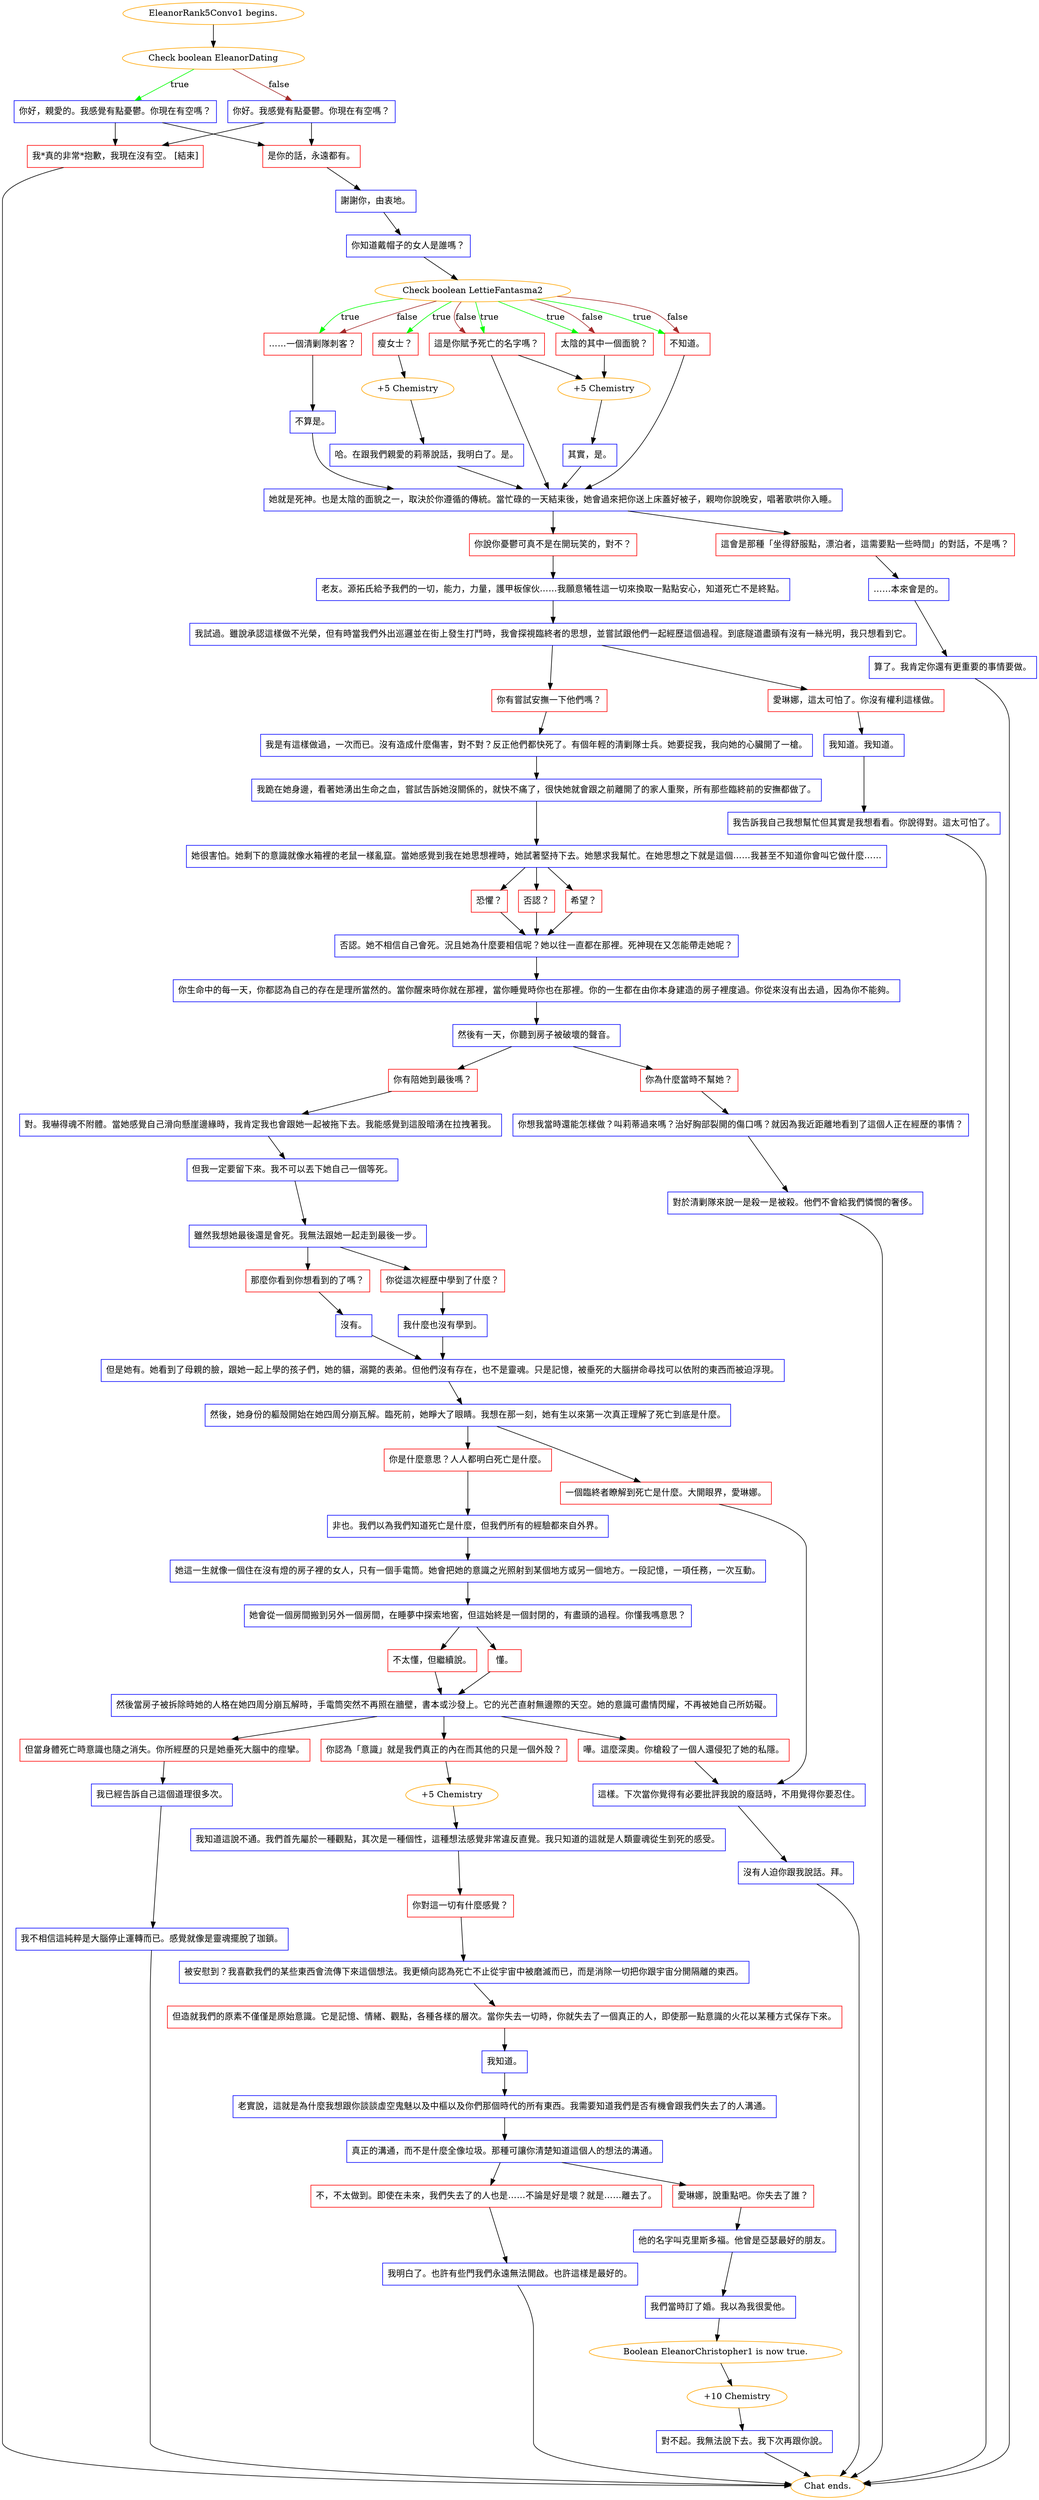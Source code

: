 digraph {
	"EleanorRank5Convo1 begins." [color=orange];
		"EleanorRank5Convo1 begins." -> j3246599705;
	j3246599705 [label="Check boolean EleanorDating",color=orange];
		j3246599705 -> j123151393 [label=true,color=green];
		j3246599705 -> j3565919530 [label=false,color=brown];
	j123151393 [label="你好，親愛的。我感覺有點憂鬱。你現在有空嗎？",shape=box,color=blue];
		j123151393 -> j2456589293;
		j123151393 -> j2161361612;
	j3565919530 [label="你好。我感覺有點憂鬱。你現在有空嗎？",shape=box,color=blue];
		j3565919530 -> j2456589293;
		j3565919530 -> j2161361612;
	j2456589293 [label="是你的話，永遠都有。",shape=box,color=red];
		j2456589293 -> j1147714842;
	j2161361612 [label="我*真的非常*抱歉，我現在沒有空。 [結束]",shape=box,color=red];
		j2161361612 -> "Chat ends.";
	j1147714842 [label="謝謝你，由衷地。",shape=box,color=blue];
		j1147714842 -> j4228970410;
	"Chat ends." [color=orange];
	j4228970410 [label="你知道戴帽子的女人是誰嗎？",shape=box,color=blue];
		j4228970410 -> j3515344630;
	j3515344630 [label="Check boolean LettieFantasma2",color=orange];
		j3515344630 -> j3703016965 [label=true,color=green];
		j3515344630 -> j15867207 [label=true,color=green];
		j3515344630 -> j4065030355 [label=true,color=green];
		j3515344630 -> j1766697857 [label=true,color=green];
		j3515344630 -> j610454877 [label=true,color=green];
		j3515344630 -> j15867207 [label=false,color=brown];
		j3515344630 -> j4065030355 [label=false,color=brown];
		j3515344630 -> j1766697857 [label=false,color=brown];
		j3515344630 -> j610454877 [label=false,color=brown];
	j3703016965 [label="瘦女士？",shape=box,color=red];
		j3703016965 -> j94090180;
	j15867207 [label="……一個清剿隊刺客？",shape=box,color=red];
		j15867207 -> j971276525;
	j4065030355 [label="太陰的其中一個面貌？",shape=box,color=red];
		j4065030355 -> j1947974980;
	j1766697857 [label="這是你賦予死亡的名字嗎？",shape=box,color=red];
		j1766697857 -> j1947974980;
		j1766697857 -> j2842978418;
	j610454877 [label="不知道。",shape=box,color=red];
		j610454877 -> j2842978418;
	j94090180 [label="+5 Chemistry",color=orange];
		j94090180 -> j4196754963;
	j971276525 [label="不算是。",shape=box,color=blue];
		j971276525 -> j2842978418;
	j1947974980 [label="+5 Chemistry",color=orange];
		j1947974980 -> j697933745;
	j2842978418 [label="她就是死神。也是太陰的面貌之一，取決於你遵循的傳統。當忙碌的一天結束後，她會過來把你送上床蓋好被子，親吻你說晚安，唱著歌哄你入睡。",shape=box,color=blue];
		j2842978418 -> j2986162249;
		j2842978418 -> j2039848003;
	j4196754963 [label="哈。在跟我們親愛的莉蒂說話，我明白了。是。",shape=box,color=blue];
		j4196754963 -> j2842978418;
	j697933745 [label="其實，是。",shape=box,color=blue];
		j697933745 -> j2842978418;
	j2986162249 [label="你說你憂鬱可真不是在開玩笑的，對不？",shape=box,color=red];
		j2986162249 -> j717322043;
	j2039848003 [label="這會是那種「坐得舒服點，漂泊者，這需要點一些時間」的對話，不是嗎？",shape=box,color=red];
		j2039848003 -> j259861082;
	j717322043 [label="老友。源拓氏給予我們的一切，能力，力量，護甲板傢伙……我願意犧牲這一切來換取一點點安心，知道死亡不是終點。",shape=box,color=blue];
		j717322043 -> j924128922;
	j259861082 [label="……本來會是的。",shape=box,color=blue];
		j259861082 -> j1206701745;
	j924128922 [label="我試過。雖說承認這樣做不光榮，但有時當我們外出巡邏並在街上發生打鬥時，我會探視臨終者的思想，並嘗試跟他們一起經歷這個過程。到底隧道盡頭有沒有一絲光明，我只想看到它。",shape=box,color=blue];
		j924128922 -> j981678942;
		j924128922 -> j1860320060;
	j1206701745 [label="算了。我肯定你還有更重要的事情要做。",shape=box,color=blue];
		j1206701745 -> "Chat ends.";
	j981678942 [label="愛琳娜，這太可怕了。你沒有權利這樣做。",shape=box,color=red];
		j981678942 -> j1230843496;
	j1860320060 [label="你有嘗試安撫一下他們嗎？",shape=box,color=red];
		j1860320060 -> j4229828272;
	j1230843496 [label="我知道。我知道。",shape=box,color=blue];
		j1230843496 -> j1351137629;
	j4229828272 [label="我是有這樣做過，一次而已。沒有造成什麼傷害，對不對？反正他們都快死了。有個年輕的清剿隊士兵。她要捉我，我向她的心臟開了一槍。",shape=box,color=blue];
		j4229828272 -> j4227817090;
	j1351137629 [label="我告訴我自己我想幫忙但其實是我想看看。你說得對。這太可怕了。",shape=box,color=blue];
		j1351137629 -> "Chat ends.";
	j4227817090 [label="我跪在她身邊，看著她湧出生命之血，嘗試告訴她沒關係的，就快不痛了，很快她就會跟之前離開了的家人重聚，所有那些臨終前的安撫都做了。",shape=box,color=blue];
		j4227817090 -> j2625758782;
	j2625758782 [label="她很害怕。她剩下的意識就像水箱裡的老鼠一樣亂竄。當她感覺到我在她思想裡時，她試著堅持下去。她懇求我幫忙。在她思想之下就是這個……我甚至不知道你會叫它做什麼……",shape=box,color=blue];
		j2625758782 -> j1899464234;
		j2625758782 -> j3957604813;
		j2625758782 -> j2644101830;
	j1899464234 [label="希望？",shape=box,color=red];
		j1899464234 -> j4261277967;
	j3957604813 [label="恐懼？",shape=box,color=red];
		j3957604813 -> j4261277967;
	j2644101830 [label="否認？",shape=box,color=red];
		j2644101830 -> j4261277967;
	j4261277967 [label="否認。她不相信自己會死。況且她為什麼要相信呢？她以往一直都在那裡。死神現在又怎能帶走她呢？",shape=box,color=blue];
		j4261277967 -> j24924498;
	j24924498 [label="你生命中的每一天，你都認為自己的存在是理所當然的。當你醒來時你就在那裡，當你睡覺時你也在那裡。你的一生都在由你本身建造的房子裡度過。你從來沒有出去過，因為你不能夠。",shape=box,color=blue];
		j24924498 -> j342907291;
	j342907291 [label="然後有一天，你聽到房子被破壞的聲音。",shape=box,color=blue];
		j342907291 -> j286824366;
		j342907291 -> j1477816303;
	j286824366 [label="你為什麼當時不幫她？",shape=box,color=red];
		j286824366 -> j3261774189;
	j1477816303 [label="你有陪她到最後嗎？",shape=box,color=red];
		j1477816303 -> j1574055094;
	j3261774189 [label="你想我當時還能怎樣做？叫莉蒂過來嗎？治好胸部裂開的傷口嗎？就因為我近距離地看到了這個人正在經歷的事情？",shape=box,color=blue];
		j3261774189 -> j2299673617;
	j1574055094 [label="對。我嚇得魂不附體。當她感覺自己滑向懸崖邊緣時，我肯定我也會跟她一起被拖下去。我能感覺到這股暗湧在拉拽著我。",shape=box,color=blue];
		j1574055094 -> j2954845934;
	j2299673617 [label="對於清剿隊來說一是殺一是被殺。他們不會給我們憐憫的奢侈。",shape=box,color=blue];
		j2299673617 -> "Chat ends.";
	j2954845934 [label="但我一定要留下來。我不可以丟下她自己一個等死。",shape=box,color=blue];
		j2954845934 -> j1055490761;
	j1055490761 [label="雖然我想她最後還是會死。我無法跟她一起走到最後一步。",shape=box,color=blue];
		j1055490761 -> j1865205425;
		j1055490761 -> j3650498675;
	j1865205425 [label="你從這次經歷中學到了什麼？",shape=box,color=red];
		j1865205425 -> j327446396;
	j3650498675 [label="那麼你看到你想看到的了嗎？",shape=box,color=red];
		j3650498675 -> j1305297439;
	j327446396 [label="我什麼也沒有學到。",shape=box,color=blue];
		j327446396 -> j944509838;
	j1305297439 [label="沒有。",shape=box,color=blue];
		j1305297439 -> j944509838;
	j944509838 [label="但是她有。她看到了母親的臉，跟她一起上學的孩子們，她的貓，溺斃的表弟。但他們沒有存在，也不是靈魂。只是記憶，被垂死的大腦拼命尋找可以依附的東西而被迫浮現。",shape=box,color=blue];
		j944509838 -> j3802967177;
	j3802967177 [label="然後，她身份的軀殼開始在她四周分崩瓦解。臨死前，她睜大了眼睛。我想在那一刻，她有生以來第一次真正理解了死亡到底是什麼。",shape=box,color=blue];
		j3802967177 -> j2047737071;
		j3802967177 -> j3432252008;
	j2047737071 [label="一個臨終者瞭解到死亡是什麼。大開眼界，愛琳娜。",shape=box,color=red];
		j2047737071 -> j1082476786;
	j3432252008 [label="你是什麼意思？人人都明白死亡是什麼。",shape=box,color=red];
		j3432252008 -> j1802142515;
	j1082476786 [label="這樣。下次當你覺得有必要批評我說的廢話時，不用覺得你要忍住。",shape=box,color=blue];
		j1082476786 -> j3742061324;
	j1802142515 [label="非也。我們以為我們知道死亡是什麼，但我們所有的經驗都來自外界。",shape=box,color=blue];
		j1802142515 -> j3460851449;
	j3742061324 [label="沒有人迫你跟我說話。拜。",shape=box,color=blue];
		j3742061324 -> "Chat ends.";
	j3460851449 [label="她這一生就像一個住在沒有燈的房子裡的女人，只有一個手電筒。她會把她的意識之光照射到某個地方或另一個地方。一段記憶，一項任務，一次互動。",shape=box,color=blue];
		j3460851449 -> j2684593293;
	j2684593293 [label="她會從一個房間搬到另外一個房間，在睡夢中探索地窖，但這始終是一個封閉的，有盡頭的過程。你懂我嗎意思？",shape=box,color=blue];
		j2684593293 -> j3846580217;
		j2684593293 -> j3774682474;
	j3846580217 [label="不太懂，但繼續說。",shape=box,color=red];
		j3846580217 -> j4211601917;
	j3774682474 [label="懂。",shape=box,color=red];
		j3774682474 -> j4211601917;
	j4211601917 [label="然後當房子被拆除時她的人格在她四周分崩瓦解時，手電筒突然不再照在牆壁，書本或沙發上。它的光芒直射無邊際的天空。她的意識可盡情閃耀，不再被她自己所妨礙。",shape=box,color=blue];
		j4211601917 -> j2598002989;
		j4211601917 -> j3035387125;
		j4211601917 -> j1192376899;
	j2598002989 [label="但當身體死亡時意識也隨之消失。你所經歷的只是她垂死大腦中的痙攣。",shape=box,color=red];
		j2598002989 -> j2274553334;
	j3035387125 [label="你認為「意識」就是我們真正的內在而其他的只是一個外殼？",shape=box,color=red];
		j3035387125 -> j2523312326;
	j1192376899 [label="嘩。這麼深奧。你槍殺了一個人還侵犯了她的私隱。",shape=box,color=red];
		j1192376899 -> j1082476786;
	j2274553334 [label="我已經告訴自己這個道理很多次。",shape=box,color=blue];
		j2274553334 -> j3406345945;
	j2523312326 [label="+5 Chemistry",color=orange];
		j2523312326 -> j3322731992;
	j3406345945 [label="我不相信這純粹是大腦停止運轉而已。感覺就像是靈魂擺脫了珈鎖。",shape=box,color=blue];
		j3406345945 -> "Chat ends.";
	j3322731992 [label="我知道這說不通。我們首先屬於一種觀點，其次是一種個性，這種想法感覺非常違反直覺。我只知道的這就是人類靈魂從生到死的感受。",shape=box,color=blue];
		j3322731992 -> j341182274;
	j341182274 [label="你對這一切有什麼感覺？",shape=box,color=red];
		j341182274 -> j1982291536;
	j1982291536 [label="被安慰到？我喜歡我們的某些東西會流傳下來這個想法。我更傾向認為死亡不止從宇宙中被磨滅而已，而是消除一切把你跟宇宙分開隔離的東西。",shape=box,color=blue];
		j1982291536 -> j3176454326;
	j3176454326 [label="但造就我們的原素不僅僅是原始意識。它是記憶、情緒、觀點，各種各樣的層次。當你失去一切時，你就失去了一個真正的人，即使那一點意識的火花以某種方式保存下來。",shape=box,color=red];
		j3176454326 -> j1559038279;
	j1559038279 [label="我知道。",shape=box,color=blue];
		j1559038279 -> j2308861234;
	j2308861234 [label="老實說，這就是為什麼我想跟你談談虛空鬼魅以及中樞以及你們那個時代的所有東西。我需要知道我們是否有機會跟我們失去了的人溝通。",shape=box,color=blue];
		j2308861234 -> j254590655;
	j254590655 [label="真正的溝通，而不是什麼全像垃圾。那種可讓你清楚知道這個人的想法的溝通。",shape=box,color=blue];
		j254590655 -> j83134479;
		j254590655 -> j456182874;
	j83134479 [label="不，不太做到。即使在未來，我們失去了的人也是……不論是好是壞？就是……離去了。",shape=box,color=red];
		j83134479 -> j3268104342;
	j456182874 [label="愛琳娜，說重點吧。你失去了誰？",shape=box,color=red];
		j456182874 -> j56117693;
	j3268104342 [label="我明白了。也許有些門我們永遠無法開啟。也許這樣是最好的。",shape=box,color=blue];
		j3268104342 -> "Chat ends.";
	j56117693 [label="他的名字叫克里斯多福。他曾是亞瑟最好的朋友。",shape=box,color=blue];
		j56117693 -> j3290556446;
	j3290556446 [label="我們當時訂了婚。我以為我很愛他。",shape=box,color=blue];
		j3290556446 -> j2394808415;
	j2394808415 [label="Boolean EleanorChristopher1 is now true.",color=orange];
		j2394808415 -> j25072401;
	j25072401 [label="+10 Chemistry",color=orange];
		j25072401 -> j1633224265;
	j1633224265 [label="對不起。我無法說下去。我下次再跟你說。",shape=box,color=blue];
		j1633224265 -> "Chat ends.";
}